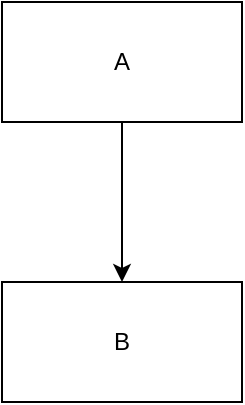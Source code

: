 <mxfile version="20.2.3" type="device"><diagram id="baVzHes3Wc1AAggUBBTr" name="Page-1"><mxGraphModel dx="2066" dy="1212" grid="1" gridSize="10" guides="1" tooltips="1" connect="1" arrows="1" fold="1" page="1" pageScale="1" pageWidth="850" pageHeight="1100" math="0" shadow="0"><root><mxCell id="0"/><mxCell id="1" parent="0"/><mxCell id="V2nca5gEMj-imVLVonEm-3" style="edgeStyle=orthogonalEdgeStyle;rounded=0;orthogonalLoop=1;jettySize=auto;html=1;exitX=0.5;exitY=1;exitDx=0;exitDy=0;" edge="1" parent="1" source="V2nca5gEMj-imVLVonEm-1" target="V2nca5gEMj-imVLVonEm-2"><mxGeometry relative="1" as="geometry"/></mxCell><mxCell id="V2nca5gEMj-imVLVonEm-1" value="A" style="rounded=0;whiteSpace=wrap;html=1;" vertex="1" parent="1"><mxGeometry x="230" y="310" width="120" height="60" as="geometry"/></mxCell><mxCell id="V2nca5gEMj-imVLVonEm-2" value="B" style="rounded=0;whiteSpace=wrap;html=1;" vertex="1" parent="1"><mxGeometry x="230" y="450" width="120" height="60" as="geometry"/></mxCell></root></mxGraphModel></diagram></mxfile>